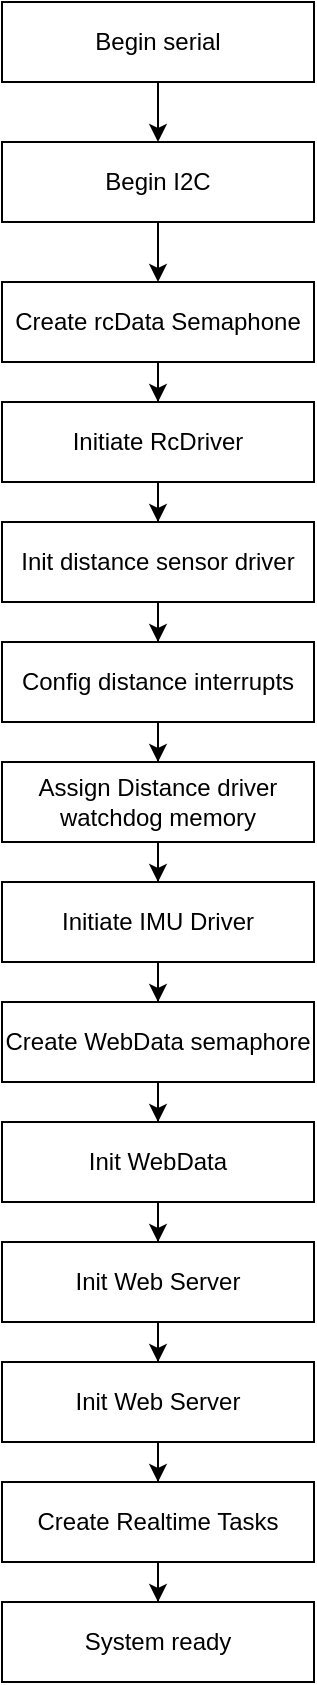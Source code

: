 <mxfile version="27.1.1">
  <diagram name="Página-1" id="ofcytLFZuUjT-GYb-jVh">
    <mxGraphModel dx="1188" dy="748" grid="1" gridSize="10" guides="1" tooltips="1" connect="1" arrows="1" fold="1" page="1" pageScale="1" pageWidth="827" pageHeight="1169" math="0" shadow="0">
      <root>
        <mxCell id="0" />
        <mxCell id="1" parent="0" />
        <mxCell id="A4AbdAKLFQwMQvVpHB3N-15" style="edgeStyle=orthogonalEdgeStyle;rounded=0;orthogonalLoop=1;jettySize=auto;html=1;entryX=0.5;entryY=0;entryDx=0;entryDy=0;" edge="1" parent="1" source="A4AbdAKLFQwMQvVpHB3N-1" target="A4AbdAKLFQwMQvVpHB3N-3">
          <mxGeometry relative="1" as="geometry" />
        </mxCell>
        <mxCell id="A4AbdAKLFQwMQvVpHB3N-1" value="Begin serial" style="rounded=0;whiteSpace=wrap;html=1;" vertex="1" parent="1">
          <mxGeometry x="354" y="20" width="156" height="40" as="geometry" />
        </mxCell>
        <mxCell id="A4AbdAKLFQwMQvVpHB3N-16" style="edgeStyle=orthogonalEdgeStyle;rounded=0;orthogonalLoop=1;jettySize=auto;html=1;entryX=0.5;entryY=0;entryDx=0;entryDy=0;" edge="1" parent="1" source="A4AbdAKLFQwMQvVpHB3N-3" target="A4AbdAKLFQwMQvVpHB3N-4">
          <mxGeometry relative="1" as="geometry" />
        </mxCell>
        <mxCell id="A4AbdAKLFQwMQvVpHB3N-3" value="Begin I2C" style="rounded=0;whiteSpace=wrap;html=1;" vertex="1" parent="1">
          <mxGeometry x="354" y="90" width="156" height="40" as="geometry" />
        </mxCell>
        <mxCell id="A4AbdAKLFQwMQvVpHB3N-18" style="edgeStyle=orthogonalEdgeStyle;rounded=0;orthogonalLoop=1;jettySize=auto;html=1;entryX=0.5;entryY=0;entryDx=0;entryDy=0;" edge="1" parent="1" source="A4AbdAKLFQwMQvVpHB3N-4" target="A4AbdAKLFQwMQvVpHB3N-5">
          <mxGeometry relative="1" as="geometry" />
        </mxCell>
        <mxCell id="A4AbdAKLFQwMQvVpHB3N-4" value="Create rcData Semaphone" style="rounded=0;whiteSpace=wrap;html=1;" vertex="1" parent="1">
          <mxGeometry x="354" y="160" width="156" height="40" as="geometry" />
        </mxCell>
        <mxCell id="A4AbdAKLFQwMQvVpHB3N-19" style="edgeStyle=orthogonalEdgeStyle;rounded=0;orthogonalLoop=1;jettySize=auto;html=1;entryX=0.5;entryY=0;entryDx=0;entryDy=0;" edge="1" parent="1" source="A4AbdAKLFQwMQvVpHB3N-5" target="A4AbdAKLFQwMQvVpHB3N-6">
          <mxGeometry relative="1" as="geometry" />
        </mxCell>
        <mxCell id="A4AbdAKLFQwMQvVpHB3N-5" value="Initiate RcDriver" style="rounded=0;whiteSpace=wrap;html=1;" vertex="1" parent="1">
          <mxGeometry x="354" y="220" width="156" height="40" as="geometry" />
        </mxCell>
        <mxCell id="A4AbdAKLFQwMQvVpHB3N-20" style="edgeStyle=orthogonalEdgeStyle;rounded=0;orthogonalLoop=1;jettySize=auto;html=1;entryX=0.5;entryY=0;entryDx=0;entryDy=0;" edge="1" parent="1" source="A4AbdAKLFQwMQvVpHB3N-6" target="A4AbdAKLFQwMQvVpHB3N-7">
          <mxGeometry relative="1" as="geometry" />
        </mxCell>
        <mxCell id="A4AbdAKLFQwMQvVpHB3N-6" value="Init distance sensor driver" style="rounded=0;whiteSpace=wrap;html=1;" vertex="1" parent="1">
          <mxGeometry x="354" y="280" width="156" height="40" as="geometry" />
        </mxCell>
        <mxCell id="A4AbdAKLFQwMQvVpHB3N-21" style="edgeStyle=orthogonalEdgeStyle;rounded=0;orthogonalLoop=1;jettySize=auto;html=1;entryX=0.5;entryY=0;entryDx=0;entryDy=0;" edge="1" parent="1" source="A4AbdAKLFQwMQvVpHB3N-7" target="A4AbdAKLFQwMQvVpHB3N-8">
          <mxGeometry relative="1" as="geometry" />
        </mxCell>
        <mxCell id="A4AbdAKLFQwMQvVpHB3N-7" value="Config distance interrupts" style="rounded=0;whiteSpace=wrap;html=1;" vertex="1" parent="1">
          <mxGeometry x="354" y="340" width="156" height="40" as="geometry" />
        </mxCell>
        <mxCell id="A4AbdAKLFQwMQvVpHB3N-22" style="edgeStyle=orthogonalEdgeStyle;rounded=0;orthogonalLoop=1;jettySize=auto;html=1;entryX=0.5;entryY=0;entryDx=0;entryDy=0;" edge="1" parent="1" source="A4AbdAKLFQwMQvVpHB3N-8" target="A4AbdAKLFQwMQvVpHB3N-13">
          <mxGeometry relative="1" as="geometry" />
        </mxCell>
        <mxCell id="A4AbdAKLFQwMQvVpHB3N-8" value="Assign Distance driver watchdog memory" style="rounded=0;whiteSpace=wrap;html=1;" vertex="1" parent="1">
          <mxGeometry x="354" y="400" width="156" height="40" as="geometry" />
        </mxCell>
        <mxCell id="A4AbdAKLFQwMQvVpHB3N-24" style="edgeStyle=orthogonalEdgeStyle;rounded=0;orthogonalLoop=1;jettySize=auto;html=1;entryX=0.5;entryY=0;entryDx=0;entryDy=0;" edge="1" parent="1" source="A4AbdAKLFQwMQvVpHB3N-9" target="A4AbdAKLFQwMQvVpHB3N-10">
          <mxGeometry relative="1" as="geometry" />
        </mxCell>
        <mxCell id="A4AbdAKLFQwMQvVpHB3N-9" value="Create WebData semaphore" style="rounded=0;whiteSpace=wrap;html=1;" vertex="1" parent="1">
          <mxGeometry x="354" y="520" width="156" height="40" as="geometry" />
        </mxCell>
        <mxCell id="A4AbdAKLFQwMQvVpHB3N-25" style="edgeStyle=orthogonalEdgeStyle;rounded=0;orthogonalLoop=1;jettySize=auto;html=1;entryX=0.5;entryY=0;entryDx=0;entryDy=0;" edge="1" parent="1" source="A4AbdAKLFQwMQvVpHB3N-10" target="A4AbdAKLFQwMQvVpHB3N-11">
          <mxGeometry relative="1" as="geometry" />
        </mxCell>
        <mxCell id="A4AbdAKLFQwMQvVpHB3N-10" value="Init WebData" style="rounded=0;whiteSpace=wrap;html=1;" vertex="1" parent="1">
          <mxGeometry x="354" y="580" width="156" height="40" as="geometry" />
        </mxCell>
        <mxCell id="A4AbdAKLFQwMQvVpHB3N-27" style="edgeStyle=orthogonalEdgeStyle;rounded=0;orthogonalLoop=1;jettySize=auto;html=1;entryX=0.5;entryY=0;entryDx=0;entryDy=0;" edge="1" parent="1" source="A4AbdAKLFQwMQvVpHB3N-11" target="A4AbdAKLFQwMQvVpHB3N-12">
          <mxGeometry relative="1" as="geometry" />
        </mxCell>
        <mxCell id="A4AbdAKLFQwMQvVpHB3N-11" value="Init Web Server" style="rounded=0;whiteSpace=wrap;html=1;" vertex="1" parent="1">
          <mxGeometry x="354" y="640" width="156" height="40" as="geometry" />
        </mxCell>
        <mxCell id="A4AbdAKLFQwMQvVpHB3N-28" style="edgeStyle=orthogonalEdgeStyle;rounded=0;orthogonalLoop=1;jettySize=auto;html=1;entryX=0.5;entryY=0;entryDx=0;entryDy=0;" edge="1" parent="1" source="A4AbdAKLFQwMQvVpHB3N-12" target="A4AbdAKLFQwMQvVpHB3N-14">
          <mxGeometry relative="1" as="geometry" />
        </mxCell>
        <mxCell id="A4AbdAKLFQwMQvVpHB3N-12" value="Init Web Server" style="rounded=0;whiteSpace=wrap;html=1;" vertex="1" parent="1">
          <mxGeometry x="354" y="700" width="156" height="40" as="geometry" />
        </mxCell>
        <mxCell id="A4AbdAKLFQwMQvVpHB3N-23" style="edgeStyle=orthogonalEdgeStyle;rounded=0;orthogonalLoop=1;jettySize=auto;html=1;entryX=0.5;entryY=0;entryDx=0;entryDy=0;" edge="1" parent="1" source="A4AbdAKLFQwMQvVpHB3N-13" target="A4AbdAKLFQwMQvVpHB3N-9">
          <mxGeometry relative="1" as="geometry" />
        </mxCell>
        <mxCell id="A4AbdAKLFQwMQvVpHB3N-13" value="Initiate IMU Driver" style="rounded=0;whiteSpace=wrap;html=1;" vertex="1" parent="1">
          <mxGeometry x="354" y="460" width="156" height="40" as="geometry" />
        </mxCell>
        <mxCell id="A4AbdAKLFQwMQvVpHB3N-30" style="edgeStyle=orthogonalEdgeStyle;rounded=0;orthogonalLoop=1;jettySize=auto;html=1;entryX=0.5;entryY=0;entryDx=0;entryDy=0;" edge="1" parent="1" source="A4AbdAKLFQwMQvVpHB3N-14" target="A4AbdAKLFQwMQvVpHB3N-29">
          <mxGeometry relative="1" as="geometry" />
        </mxCell>
        <mxCell id="A4AbdAKLFQwMQvVpHB3N-14" value="Create Realtime Tasks" style="rounded=0;whiteSpace=wrap;html=1;" vertex="1" parent="1">
          <mxGeometry x="354" y="760" width="156" height="40" as="geometry" />
        </mxCell>
        <mxCell id="A4AbdAKLFQwMQvVpHB3N-29" value="System ready" style="rounded=0;whiteSpace=wrap;html=1;" vertex="1" parent="1">
          <mxGeometry x="354" y="820" width="156" height="40" as="geometry" />
        </mxCell>
      </root>
    </mxGraphModel>
  </diagram>
</mxfile>
